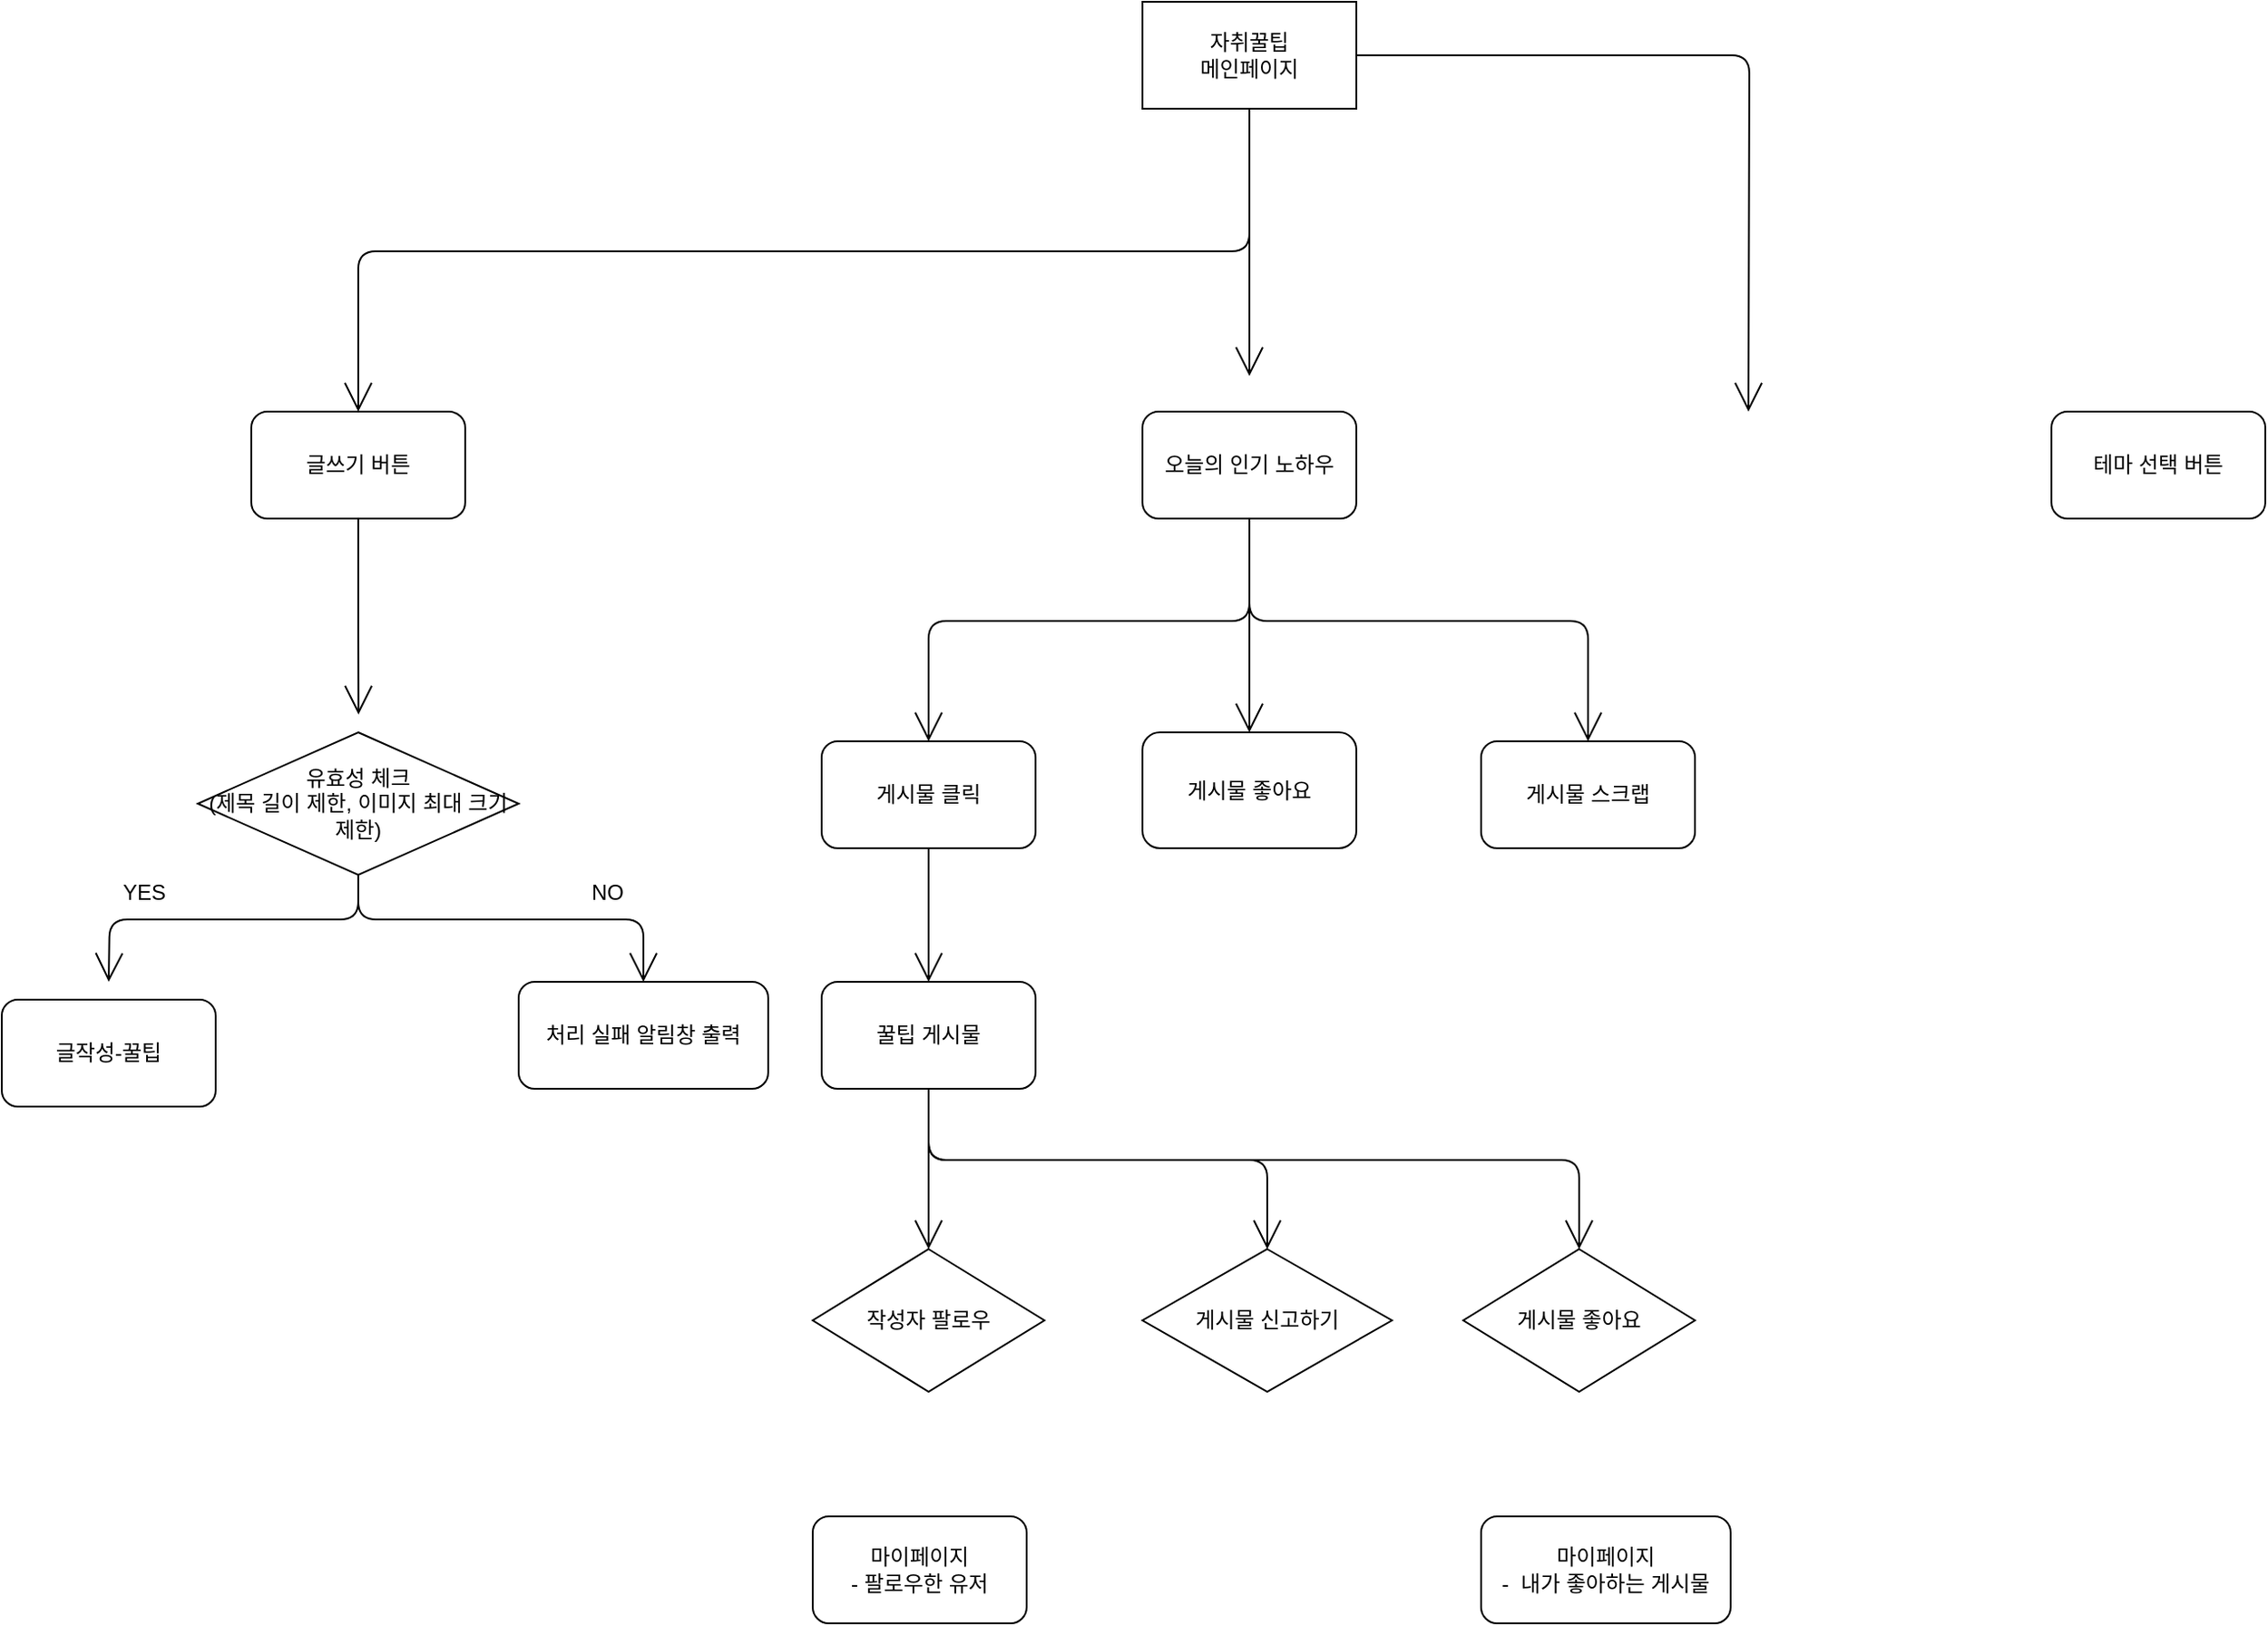 <mxfile version="15.3.5" type="github">
  <diagram id="UpR_RkPptUc5P3sEBj5j" name="Page-1">
    <mxGraphModel dx="2249" dy="794" grid="1" gridSize="10" guides="1" tooltips="1" connect="1" arrows="1" fold="1" page="1" pageScale="1" pageWidth="827" pageHeight="1169" math="0" shadow="0">
      <root>
        <mxCell id="0" />
        <mxCell id="1" parent="0" />
        <mxCell id="I5-KN_je4n1YcydaBqiy-3" style="edgeStyle=none;orthogonalLoop=1;jettySize=auto;html=1;exitX=0.5;exitY=1;exitDx=0;exitDy=0;endArrow=open;startSize=14;endSize=14;sourcePerimeterSpacing=8;targetPerimeterSpacing=8;curved=1;" edge="1" parent="1" source="I5-KN_je4n1YcydaBqiy-1">
          <mxGeometry relative="1" as="geometry">
            <mxPoint x="210" y="320" as="targetPoint" />
          </mxGeometry>
        </mxCell>
        <mxCell id="I5-KN_je4n1YcydaBqiy-10" style="edgeStyle=orthogonalEdgeStyle;orthogonalLoop=1;jettySize=auto;html=1;exitX=1;exitY=0.5;exitDx=0;exitDy=0;endArrow=open;startSize=14;endSize=14;sourcePerimeterSpacing=8;targetPerimeterSpacing=8;" edge="1" parent="1" source="I5-KN_je4n1YcydaBqiy-1">
          <mxGeometry relative="1" as="geometry">
            <mxPoint x="490" y="340" as="targetPoint" />
          </mxGeometry>
        </mxCell>
        <mxCell id="I5-KN_je4n1YcydaBqiy-23" style="edgeStyle=orthogonalEdgeStyle;orthogonalLoop=1;jettySize=auto;html=1;exitX=0.5;exitY=1;exitDx=0;exitDy=0;endArrow=open;startSize=14;endSize=14;sourcePerimeterSpacing=8;targetPerimeterSpacing=8;entryX=0.5;entryY=0;entryDx=0;entryDy=0;" edge="1" parent="1" source="I5-KN_je4n1YcydaBqiy-1" target="I5-KN_je4n1YcydaBqiy-12">
          <mxGeometry relative="1" as="geometry">
            <mxPoint x="-130" y="330" as="targetPoint" />
          </mxGeometry>
        </mxCell>
        <mxCell id="I5-KN_je4n1YcydaBqiy-1" value="자취꿀팁&lt;br&gt;메인페이지" style="whiteSpace=wrap;html=1;hachureGap=4;pointerEvents=0;" vertex="1" parent="1">
          <mxGeometry x="150" y="110" width="120" height="60" as="geometry" />
        </mxCell>
        <mxCell id="I5-KN_je4n1YcydaBqiy-4" value="글작성-꿀팁" style="rounded=1;whiteSpace=wrap;html=1;hachureGap=4;pointerEvents=0;" vertex="1" parent="1">
          <mxGeometry x="-490" y="670" width="120" height="60" as="geometry" />
        </mxCell>
        <mxCell id="I5-KN_je4n1YcydaBqiy-6" value="YES" style="text;html=1;strokeColor=none;fillColor=none;align=center;verticalAlign=middle;whiteSpace=wrap;rounded=0;hachureGap=4;pointerEvents=0;" vertex="1" parent="1">
          <mxGeometry x="-430" y="600" width="40" height="20" as="geometry" />
        </mxCell>
        <mxCell id="I5-KN_je4n1YcydaBqiy-26" style="edgeStyle=orthogonalEdgeStyle;orthogonalLoop=1;jettySize=auto;html=1;exitX=0.5;exitY=1;exitDx=0;exitDy=0;endArrow=open;startSize=14;endSize=14;sourcePerimeterSpacing=8;targetPerimeterSpacing=8;" edge="1" parent="1" source="I5-KN_je4n1YcydaBqiy-8">
          <mxGeometry relative="1" as="geometry">
            <mxPoint x="210" y="520" as="targetPoint" />
          </mxGeometry>
        </mxCell>
        <mxCell id="I5-KN_je4n1YcydaBqiy-27" style="edgeStyle=orthogonalEdgeStyle;orthogonalLoop=1;jettySize=auto;html=1;exitX=0.5;exitY=1;exitDx=0;exitDy=0;entryX=0.5;entryY=0;entryDx=0;entryDy=0;endArrow=open;startSize=14;endSize=14;sourcePerimeterSpacing=8;targetPerimeterSpacing=8;" edge="1" parent="1" source="I5-KN_je4n1YcydaBqiy-8" target="I5-KN_je4n1YcydaBqiy-11">
          <mxGeometry relative="1" as="geometry" />
        </mxCell>
        <mxCell id="I5-KN_je4n1YcydaBqiy-29" style="edgeStyle=orthogonalEdgeStyle;orthogonalLoop=1;jettySize=auto;html=1;exitX=0.5;exitY=1;exitDx=0;exitDy=0;entryX=0.5;entryY=0;entryDx=0;entryDy=0;endArrow=open;startSize=14;endSize=14;sourcePerimeterSpacing=8;targetPerimeterSpacing=8;" edge="1" parent="1" source="I5-KN_je4n1YcydaBqiy-8" target="I5-KN_je4n1YcydaBqiy-25">
          <mxGeometry relative="1" as="geometry" />
        </mxCell>
        <mxCell id="I5-KN_je4n1YcydaBqiy-8" value="오늘의 인기 노하우" style="rounded=1;whiteSpace=wrap;html=1;hachureGap=4;pointerEvents=0;strokeColor=default;" vertex="1" parent="1">
          <mxGeometry x="150" y="340" width="120" height="60" as="geometry" />
        </mxCell>
        <mxCell id="I5-KN_je4n1YcydaBqiy-9" value="테마 선택 버튼" style="rounded=1;whiteSpace=wrap;html=1;hachureGap=4;pointerEvents=0;strokeColor=default;" vertex="1" parent="1">
          <mxGeometry x="660" y="340" width="120" height="60" as="geometry" />
        </mxCell>
        <mxCell id="I5-KN_je4n1YcydaBqiy-31" style="edgeStyle=orthogonalEdgeStyle;orthogonalLoop=1;jettySize=auto;html=1;exitX=0.5;exitY=1;exitDx=0;exitDy=0;entryX=0.5;entryY=0;entryDx=0;entryDy=0;endArrow=open;startSize=14;endSize=14;sourcePerimeterSpacing=8;targetPerimeterSpacing=8;" edge="1" parent="1" source="I5-KN_je4n1YcydaBqiy-11" target="I5-KN_je4n1YcydaBqiy-30">
          <mxGeometry relative="1" as="geometry" />
        </mxCell>
        <mxCell id="I5-KN_je4n1YcydaBqiy-11" value="게시물 클릭" style="rounded=1;whiteSpace=wrap;html=1;hachureGap=4;pointerEvents=0;strokeColor=default;" vertex="1" parent="1">
          <mxGeometry x="-30" y="525" width="120" height="60" as="geometry" />
        </mxCell>
        <mxCell id="I5-KN_je4n1YcydaBqiy-14" style="edgeStyle=orthogonalEdgeStyle;orthogonalLoop=1;jettySize=auto;html=1;exitX=0.5;exitY=1;exitDx=0;exitDy=0;endArrow=open;startSize=14;endSize=14;sourcePerimeterSpacing=8;targetPerimeterSpacing=8;" edge="1" parent="1" source="I5-KN_je4n1YcydaBqiy-12">
          <mxGeometry relative="1" as="geometry">
            <mxPoint x="-289.857" y="510" as="targetPoint" />
          </mxGeometry>
        </mxCell>
        <mxCell id="I5-KN_je4n1YcydaBqiy-12" value="글쓰기 버튼" style="rounded=1;whiteSpace=wrap;html=1;hachureGap=4;pointerEvents=0;strokeColor=default;" vertex="1" parent="1">
          <mxGeometry x="-350" y="340" width="120" height="60" as="geometry" />
        </mxCell>
        <mxCell id="I5-KN_je4n1YcydaBqiy-18" style="edgeStyle=orthogonalEdgeStyle;orthogonalLoop=1;jettySize=auto;html=1;exitX=0.5;exitY=1;exitDx=0;exitDy=0;endArrow=open;startSize=14;endSize=14;sourcePerimeterSpacing=8;targetPerimeterSpacing=8;" edge="1" parent="1" source="I5-KN_je4n1YcydaBqiy-13">
          <mxGeometry relative="1" as="geometry">
            <mxPoint x="-430" y="660" as="targetPoint" />
          </mxGeometry>
        </mxCell>
        <mxCell id="I5-KN_je4n1YcydaBqiy-19" style="edgeStyle=orthogonalEdgeStyle;orthogonalLoop=1;jettySize=auto;html=1;exitX=0.5;exitY=1;exitDx=0;exitDy=0;entryX=0.5;entryY=0;entryDx=0;entryDy=0;endArrow=open;startSize=14;endSize=14;sourcePerimeterSpacing=8;targetPerimeterSpacing=8;" edge="1" parent="1" source="I5-KN_je4n1YcydaBqiy-13" target="I5-KN_je4n1YcydaBqiy-15">
          <mxGeometry relative="1" as="geometry" />
        </mxCell>
        <mxCell id="I5-KN_je4n1YcydaBqiy-13" value="유효성 체크&lt;br&gt;(제목 길이 제한, 이미지 최대 크기 제한)" style="rhombus;whiteSpace=wrap;html=1;hachureGap=4;pointerEvents=0;strokeColor=default;" vertex="1" parent="1">
          <mxGeometry x="-380" y="520" width="180" height="80" as="geometry" />
        </mxCell>
        <mxCell id="I5-KN_je4n1YcydaBqiy-15" value="처리 실패 알림창 출력" style="rounded=1;whiteSpace=wrap;html=1;hachureGap=4;pointerEvents=0;strokeColor=default;" vertex="1" parent="1">
          <mxGeometry x="-200" y="660" width="140" height="60" as="geometry" />
        </mxCell>
        <mxCell id="I5-KN_je4n1YcydaBqiy-17" value="NO" style="text;html=1;strokeColor=none;fillColor=none;align=center;verticalAlign=middle;whiteSpace=wrap;rounded=0;hachureGap=4;pointerEvents=0;" vertex="1" parent="1">
          <mxGeometry x="-170" y="600" width="40" height="20" as="geometry" />
        </mxCell>
        <mxCell id="I5-KN_je4n1YcydaBqiy-24" value="게시물 좋아요" style="rounded=1;whiteSpace=wrap;html=1;hachureGap=4;pointerEvents=0;strokeColor=default;" vertex="1" parent="1">
          <mxGeometry x="150" y="520" width="120" height="65" as="geometry" />
        </mxCell>
        <mxCell id="I5-KN_je4n1YcydaBqiy-25" value="게시물 스크랩" style="rounded=1;whiteSpace=wrap;html=1;hachureGap=4;pointerEvents=0;strokeColor=default;" vertex="1" parent="1">
          <mxGeometry x="340" y="525" width="120" height="60" as="geometry" />
        </mxCell>
        <mxCell id="I5-KN_je4n1YcydaBqiy-38" style="edgeStyle=orthogonalEdgeStyle;orthogonalLoop=1;jettySize=auto;html=1;exitX=0.5;exitY=1;exitDx=0;exitDy=0;endArrow=open;startSize=14;endSize=14;sourcePerimeterSpacing=8;targetPerimeterSpacing=8;" edge="1" parent="1" source="I5-KN_je4n1YcydaBqiy-30">
          <mxGeometry relative="1" as="geometry">
            <mxPoint x="30" y="810" as="targetPoint" />
          </mxGeometry>
        </mxCell>
        <mxCell id="I5-KN_je4n1YcydaBqiy-39" style="edgeStyle=orthogonalEdgeStyle;orthogonalLoop=1;jettySize=auto;html=1;exitX=0.5;exitY=1;exitDx=0;exitDy=0;endArrow=open;startSize=14;endSize=14;sourcePerimeterSpacing=8;targetPerimeterSpacing=8;entryX=0.5;entryY=0;entryDx=0;entryDy=0;" edge="1" parent="1" source="I5-KN_je4n1YcydaBqiy-30" target="I5-KN_je4n1YcydaBqiy-35">
          <mxGeometry relative="1" as="geometry">
            <mxPoint x="220" y="800" as="targetPoint" />
          </mxGeometry>
        </mxCell>
        <mxCell id="I5-KN_je4n1YcydaBqiy-40" style="edgeStyle=orthogonalEdgeStyle;orthogonalLoop=1;jettySize=auto;html=1;exitX=0.5;exitY=1;exitDx=0;exitDy=0;endArrow=open;startSize=14;endSize=14;sourcePerimeterSpacing=8;targetPerimeterSpacing=8;entryX=0.5;entryY=0;entryDx=0;entryDy=0;" edge="1" parent="1" source="I5-KN_je4n1YcydaBqiy-30" target="I5-KN_je4n1YcydaBqiy-36">
          <mxGeometry relative="1" as="geometry">
            <mxPoint x="390" y="800" as="targetPoint" />
          </mxGeometry>
        </mxCell>
        <mxCell id="I5-KN_je4n1YcydaBqiy-30" value="꿀팁 게시물" style="rounded=1;whiteSpace=wrap;html=1;hachureGap=4;pointerEvents=0;strokeColor=default;" vertex="1" parent="1">
          <mxGeometry x="-30" y="660" width="120" height="60" as="geometry" />
        </mxCell>
        <mxCell id="I5-KN_je4n1YcydaBqiy-33" value="작성자 팔로우" style="rhombus;whiteSpace=wrap;html=1;hachureGap=4;pointerEvents=0;strokeColor=default;" vertex="1" parent="1">
          <mxGeometry x="-35" y="810" width="130" height="80" as="geometry" />
        </mxCell>
        <mxCell id="I5-KN_je4n1YcydaBqiy-35" value="게시물 신고하기" style="rhombus;whiteSpace=wrap;html=1;hachureGap=4;pointerEvents=0;strokeColor=default;" vertex="1" parent="1">
          <mxGeometry x="150" y="810" width="140" height="80" as="geometry" />
        </mxCell>
        <mxCell id="I5-KN_je4n1YcydaBqiy-36" value="게시물 좋아요" style="rhombus;whiteSpace=wrap;html=1;hachureGap=4;pointerEvents=0;strokeColor=default;" vertex="1" parent="1">
          <mxGeometry x="330" y="810" width="130" height="80" as="geometry" />
        </mxCell>
        <mxCell id="I5-KN_je4n1YcydaBqiy-42" value="마이페이지&lt;br&gt;- 팔로우한 유저" style="rounded=1;whiteSpace=wrap;html=1;hachureGap=4;pointerEvents=0;strokeColor=default;" vertex="1" parent="1">
          <mxGeometry x="-35" y="960" width="120" height="60" as="geometry" />
        </mxCell>
        <mxCell id="I5-KN_je4n1YcydaBqiy-43" value="마이페이지&lt;br&gt;-&amp;nbsp; 내가 좋아하는 게시물" style="rounded=1;whiteSpace=wrap;html=1;hachureGap=4;pointerEvents=0;strokeColor=default;" vertex="1" parent="1">
          <mxGeometry x="340" y="960" width="140" height="60" as="geometry" />
        </mxCell>
      </root>
    </mxGraphModel>
  </diagram>
</mxfile>
